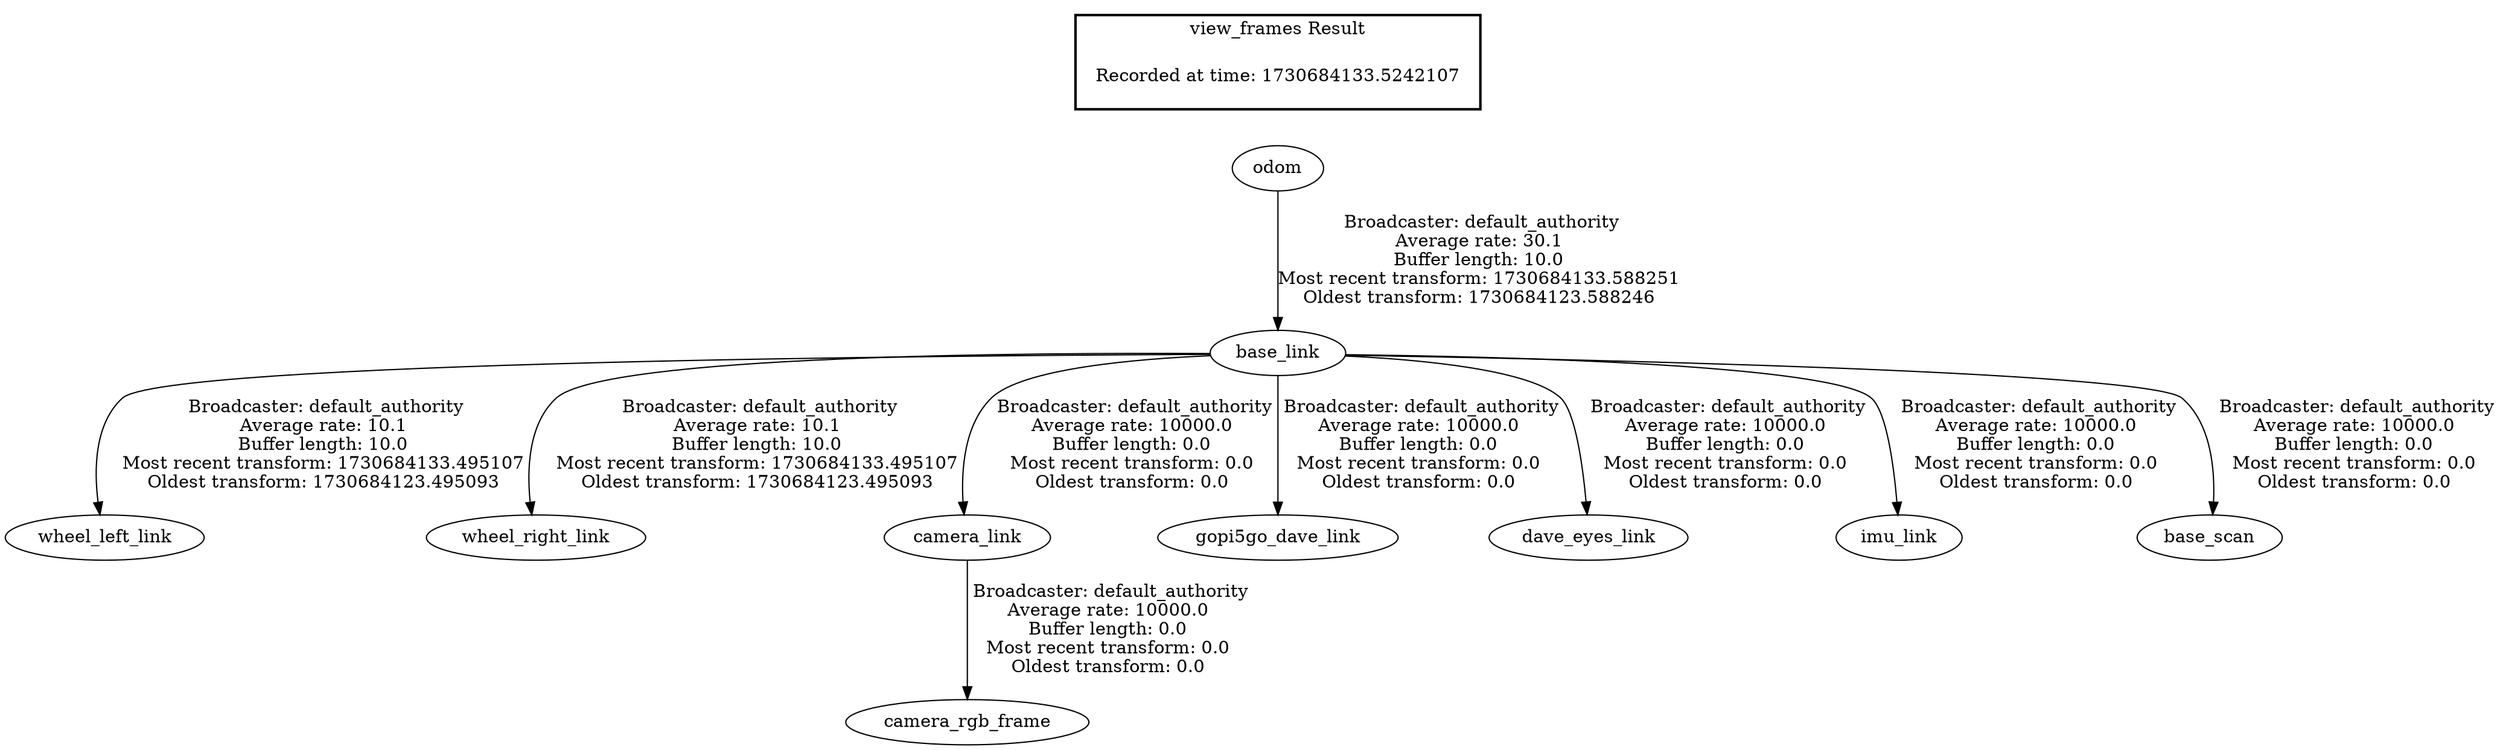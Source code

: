 digraph G {
"odom" -> "base_link"[label=" Broadcaster: default_authority\nAverage rate: 30.1\nBuffer length: 10.0\nMost recent transform: 1730684133.588251\nOldest transform: 1730684123.588246\n"];
"base_link" -> "wheel_left_link"[label=" Broadcaster: default_authority\nAverage rate: 10.1\nBuffer length: 10.0\nMost recent transform: 1730684133.495107\nOldest transform: 1730684123.495093\n"];
"base_link" -> "wheel_right_link"[label=" Broadcaster: default_authority\nAverage rate: 10.1\nBuffer length: 10.0\nMost recent transform: 1730684133.495107\nOldest transform: 1730684123.495093\n"];
"base_link" -> "camera_link"[label=" Broadcaster: default_authority\nAverage rate: 10000.0\nBuffer length: 0.0\nMost recent transform: 0.0\nOldest transform: 0.0\n"];
"camera_link" -> "camera_rgb_frame"[label=" Broadcaster: default_authority\nAverage rate: 10000.0\nBuffer length: 0.0\nMost recent transform: 0.0\nOldest transform: 0.0\n"];
"base_link" -> "gopi5go_dave_link"[label=" Broadcaster: default_authority\nAverage rate: 10000.0\nBuffer length: 0.0\nMost recent transform: 0.0\nOldest transform: 0.0\n"];
"base_link" -> "dave_eyes_link"[label=" Broadcaster: default_authority\nAverage rate: 10000.0\nBuffer length: 0.0\nMost recent transform: 0.0\nOldest transform: 0.0\n"];
"base_link" -> "imu_link"[label=" Broadcaster: default_authority\nAverage rate: 10000.0\nBuffer length: 0.0\nMost recent transform: 0.0\nOldest transform: 0.0\n"];
"base_link" -> "base_scan"[label=" Broadcaster: default_authority\nAverage rate: 10000.0\nBuffer length: 0.0\nMost recent transform: 0.0\nOldest transform: 0.0\n"];
edge [style=invis];
 subgraph cluster_legend { style=bold; color=black; label ="view_frames Result";
"Recorded at time: 1730684133.5242107"[ shape=plaintext ] ;
}->"odom";
}